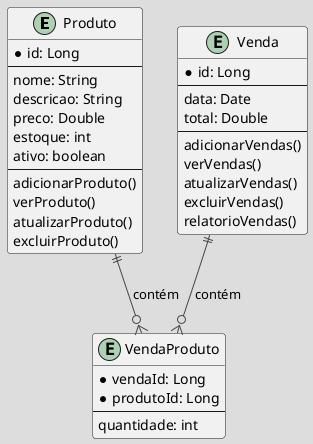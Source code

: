 @startuml
!theme toy

entity "Produto" {
    * id: Long
    --
    nome: String
    descricao: String
    preco: Double
    estoque: int
    ativo: boolean
    --
    adicionarProduto()
    verProduto()
    atualizarProduto()
    excluirProduto()
}

entity "Venda" {
    * id: Long
    --
    data: Date
    total: Double
    --
    adicionarVendas()
    verVendas()
    atualizarVendas()
    excluirVendas()
    relatorioVendas()
}

entity "VendaProduto" {
    * vendaId: Long
    * produtoId: Long
    --
    quantidade: int
}

Produto ||--o{ VendaProduto: contém
Venda ||--o{ VendaProduto: contém
@enduml